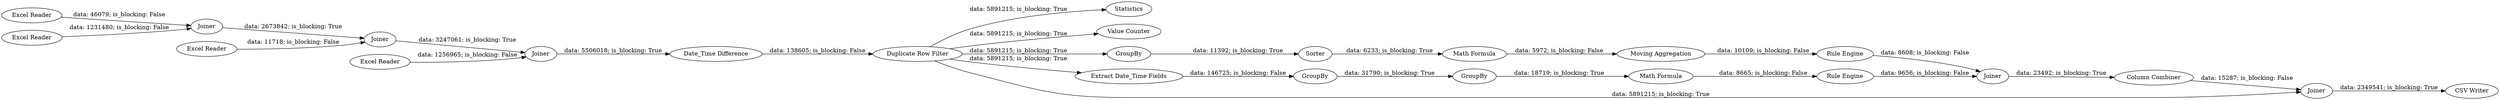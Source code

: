 digraph {
	"6832809150747065604_18" [label="Rule Engine"]
	"6832809150747065604_6" [label=Joiner]
	"6832809150747065604_4" [label="Excel Reader"]
	"6832809150747065604_12" [label=Statistics]
	"6832809150747065604_10" [label="Date_Time Difference"]
	"6832809150747065604_16" [label="Math Formula"]
	"6832809150747065604_143" [label="Value Counter"]
	"6832809150747065604_136" [label=GroupBy]
	"6832809150747065604_144" [label="CSV Writer"]
	"6832809150747065604_138" [label="Math Formula"]
	"6832809150747065604_15" [label=GroupBy]
	"6832809150747065604_139" [label="Rule Engine"]
	"6832809150747065604_17" [label="Moving Aggregation"]
	"6832809150747065604_8" [label=Joiner]
	"6832809150747065604_2" [label="Excel Reader"]
	"6832809150747065604_141" [label="Column Combiner"]
	"6832809150747065604_3" [label="Excel Reader"]
	"6832809150747065604_135" [label="Extract Date_Time Fields"]
	"6832809150747065604_7" [label=Joiner]
	"6832809150747065604_142" [label=Joiner]
	"6832809150747065604_140" [label=Joiner]
	"6832809150747065604_14" [label=Sorter]
	"6832809150747065604_137" [label=GroupBy]
	"6832809150747065604_11" [label="Duplicate Row Filter"]
	"6832809150747065604_1" [label="Excel Reader"]
	"6832809150747065604_18" -> "6832809150747065604_140" [label="data: 8608; is_blocking: False"]
	"6832809150747065604_11" -> "6832809150747065604_15" [label="data: 5891215; is_blocking: True"]
	"6832809150747065604_142" -> "6832809150747065604_144" [label="data: 2349541; is_blocking: True"]
	"6832809150747065604_137" -> "6832809150747065604_138" [label="data: 18719; is_blocking: True"]
	"6832809150747065604_6" -> "6832809150747065604_7" [label="data: 2673842; is_blocking: True"]
	"6832809150747065604_135" -> "6832809150747065604_136" [label="data: 146725; is_blocking: False"]
	"6832809150747065604_138" -> "6832809150747065604_139" [label="data: 8665; is_blocking: False"]
	"6832809150747065604_140" -> "6832809150747065604_141" [label="data: 23492; is_blocking: True"]
	"6832809150747065604_11" -> "6832809150747065604_143" [label="data: 5891215; is_blocking: True"]
	"6832809150747065604_136" -> "6832809150747065604_137" [label="data: 31790; is_blocking: True"]
	"6832809150747065604_1" -> "6832809150747065604_8" [label="data: 1256965; is_blocking: False"]
	"6832809150747065604_4" -> "6832809150747065604_7" [label="data: 11718; is_blocking: False"]
	"6832809150747065604_15" -> "6832809150747065604_14" [label="data: 11392; is_blocking: True"]
	"6832809150747065604_11" -> "6832809150747065604_12" [label="data: 5891215; is_blocking: True"]
	"6832809150747065604_11" -> "6832809150747065604_135" [label="data: 5891215; is_blocking: True"]
	"6832809150747065604_10" -> "6832809150747065604_11" [label="data: 138605; is_blocking: False"]
	"6832809150747065604_139" -> "6832809150747065604_140" [label="data: 9656; is_blocking: False"]
	"6832809150747065604_3" -> "6832809150747065604_6" [label="data: 1231480; is_blocking: False"]
	"6832809150747065604_14" -> "6832809150747065604_16" [label="data: 6233; is_blocking: True"]
	"6832809150747065604_2" -> "6832809150747065604_6" [label="data: 46079; is_blocking: False"]
	"6832809150747065604_8" -> "6832809150747065604_10" [label="data: 5506018; is_blocking: True"]
	"6832809150747065604_7" -> "6832809150747065604_8" [label="data: 3247061; is_blocking: True"]
	"6832809150747065604_17" -> "6832809150747065604_18" [label="data: 10109; is_blocking: False"]
	"6832809150747065604_141" -> "6832809150747065604_142" [label="data: 15287; is_blocking: False"]
	"6832809150747065604_11" -> "6832809150747065604_142" [label="data: 5891215; is_blocking: True"]
	"6832809150747065604_16" -> "6832809150747065604_17" [label="data: 5972; is_blocking: False"]
	rankdir=LR
}
